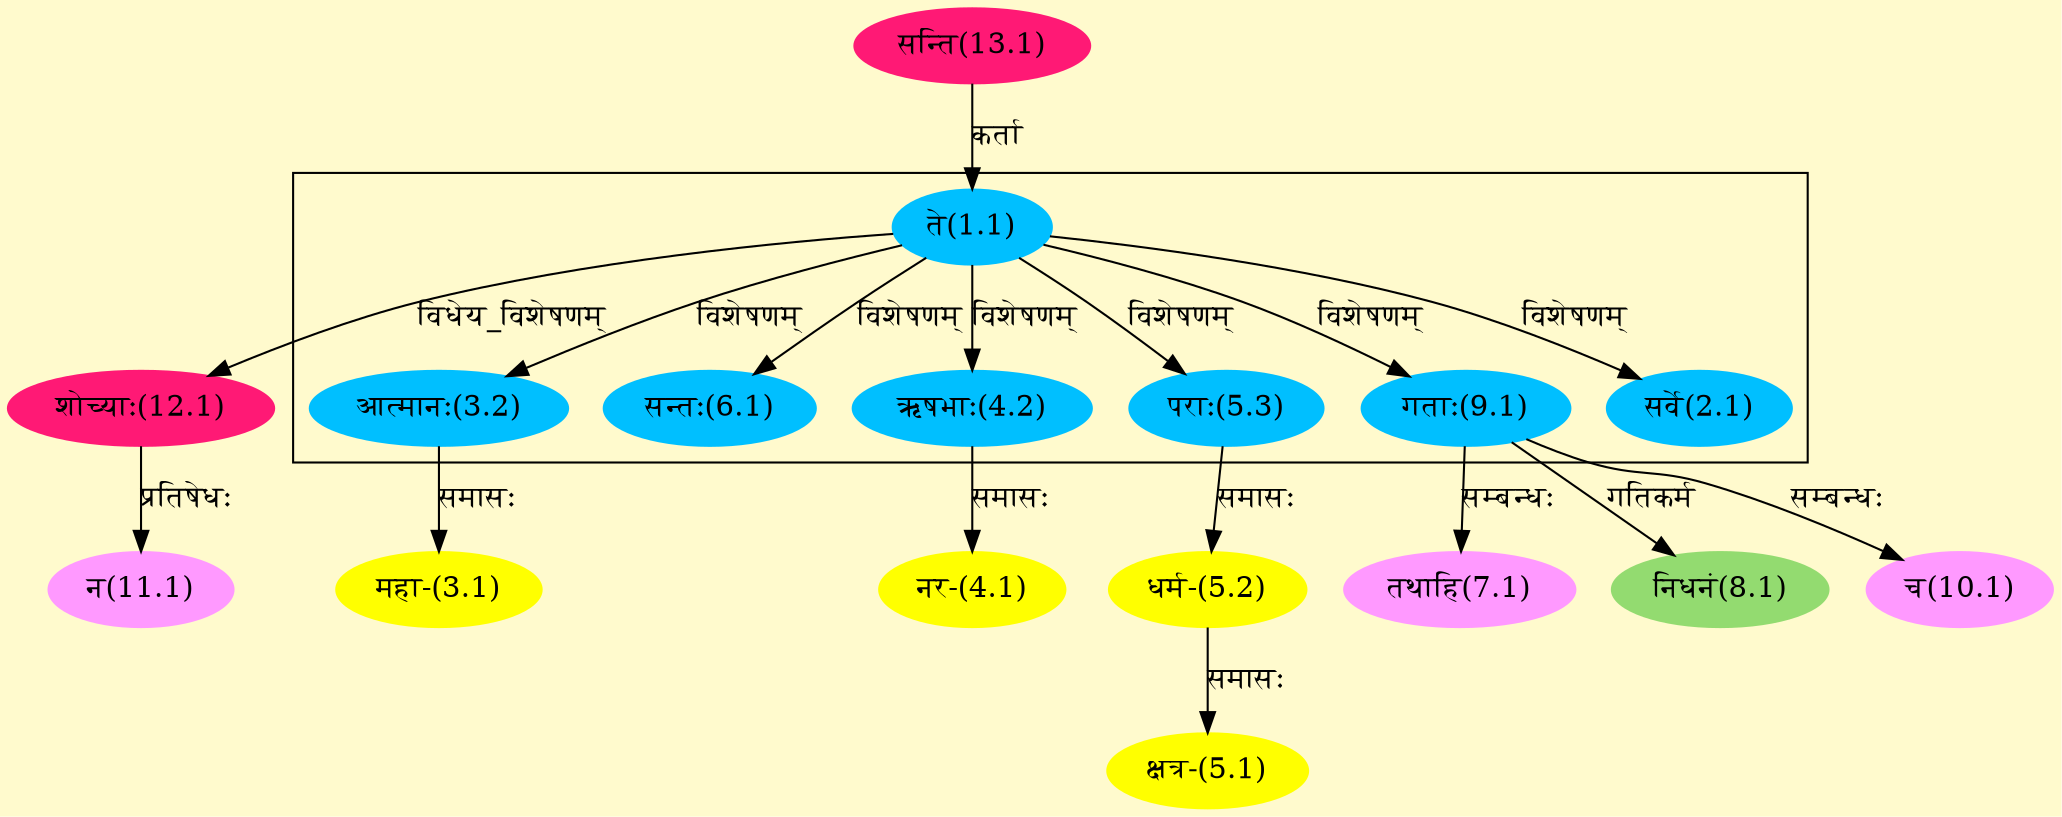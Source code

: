 digraph G{
rankdir=BT;
 compound=true;
 bgcolor="lemonchiffon1";

subgraph cluster_1{
Node2_1 [style=filled, color="#00BFFF" label = "सर्वे(2.1)"]
Node1_1 [style=filled, color="#00BFFF" label = "ते(1.1)"]
Node3_2 [style=filled, color="#00BFFF" label = "आत्मानः(3.2)"]
Node4_2 [style=filled, color="#00BFFF" label = "ऋषभाः(4.2)"]
Node5_3 [style=filled, color="#00BFFF" label = "पराः(5.3)"]
Node6_1 [style=filled, color="#00BFFF" label = "सन्तः(6.1)"]
Node9_1 [style=filled, color="#00BFFF" label = "गताः(9.1)"]

}
Node1_1 [style=filled, color="#00BFFF" label = "ते(1.1)"]
Node13_1 [style=filled, color="#FF1975" label = "सन्ति(13.1)"]
Node3_1 [style=filled, color="#FFFF00" label = "महा-(3.1)"]
Node3_2 [style=filled, color="#00BFFF" label = "आत्मानः(3.2)"]
Node4_1 [style=filled, color="#FFFF00" label = "नर-(4.1)"]
Node4_2 [style=filled, color="#00BFFF" label = "ऋषभाः(4.2)"]
Node5_1 [style=filled, color="#FFFF00" label = "क्षत्र-(5.1)"]
Node5_2 [style=filled, color="#FFFF00" label = "धर्म-(5.2)"]
Node5_3 [style=filled, color="#00BFFF" label = "पराः(5.3)"]
Node7_1 [style=filled, color="#FF99FF" label = "तथाहि(7.1)"]
Node9_1 [style=filled, color="#00BFFF" label = "गताः(9.1)"]
Node8_1 [style=filled, color="#93DB70" label = "निधनं(8.1)"]
Node10_1 [style=filled, color="#FF99FF" label = "च(10.1)"]
Node11_1 [style=filled, color="#FF99FF" label = "न(11.1)"]
Node12_1 [style=filled, color="#FF1975" label = "शोच्याः(12.1)"]
/* Start of Relations section */

Node1_1 -> Node13_1 [  label="कर्ता"  dir="back" ]
Node2_1 -> Node1_1 [  label="विशेषणम्"  dir="back" ]
Node3_1 -> Node3_2 [  label="समासः"  dir="back" ]
Node3_2 -> Node1_1 [  label="विशेषणम्"  dir="back" ]
Node4_1 -> Node4_2 [  label="समासः"  dir="back" ]
Node4_2 -> Node1_1 [  label="विशेषणम्"  dir="back" ]
Node5_1 -> Node5_2 [  label="समासः"  dir="back" ]
Node5_2 -> Node5_3 [  label="समासः"  dir="back" ]
Node5_3 -> Node1_1 [  label="विशेषणम्"  dir="back" ]
Node6_1 -> Node1_1 [  label="विशेषणम्"  dir="back" ]
Node7_1 -> Node9_1 [  label="सम्बन्धः"  dir="back" ]
Node8_1 -> Node9_1 [  label="गतिकर्म"  dir="back" ]
Node9_1 -> Node1_1 [  label="विशेषणम्"  dir="back" ]
Node10_1 -> Node9_1 [  label="सम्बन्धः"  dir="back" ]
Node11_1 -> Node12_1 [  label="प्रतिषेधः"  dir="back" ]
Node12_1 -> Node1_1 [  label="विधेय_विशेषणम्"  dir="back" ]
}
